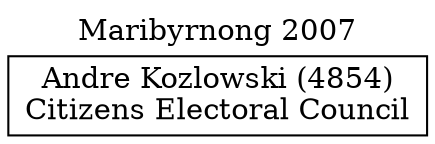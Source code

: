 // House preference flow
digraph "Andre Kozlowski (4854)_Maribyrnong_2007" {
	graph [label="Maribyrnong 2007" labelloc=t mclimit=10]
	node [shape=box]
	"Andre Kozlowski (4854)" [label="Andre Kozlowski (4854)
Citizens Electoral Council"]
}
